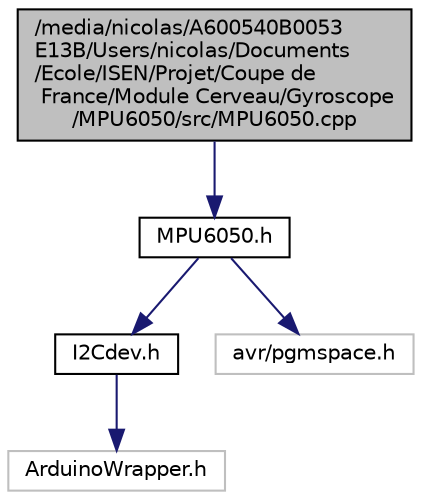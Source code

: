 digraph "/media/nicolas/A600540B0053E13B/Users/nicolas/Documents/Ecole/ISEN/Projet/Coupe de France/Module Cerveau/Gyroscope/MPU6050/src/MPU6050.cpp"
{
  edge [fontname="Helvetica",fontsize="10",labelfontname="Helvetica",labelfontsize="10"];
  node [fontname="Helvetica",fontsize="10",shape=record];
  Node1 [label="/media/nicolas/A600540B0053\lE13B/Users/nicolas/Documents\l/Ecole/ISEN/Projet/Coupe de\l France/Module Cerveau/Gyroscope\l/MPU6050/src/MPU6050.cpp",height=0.2,width=0.4,color="black", fillcolor="grey75", style="filled" fontcolor="black"];
  Node1 -> Node2 [color="midnightblue",fontsize="10",style="solid",fontname="Helvetica"];
  Node2 [label="MPU6050.h",height=0.2,width=0.4,color="black", fillcolor="white", style="filled",URL="$_gyroscope_2_m_p_u6050_2src_2_m_p_u6050_8h.html"];
  Node2 -> Node3 [color="midnightblue",fontsize="10",style="solid",fontname="Helvetica"];
  Node3 [label="I2Cdev.h",height=0.2,width=0.4,color="black", fillcolor="white", style="filled",URL="$_gyroscope_2_m_p_u6050_2src_2_i2_cdev_8h.html"];
  Node3 -> Node4 [color="midnightblue",fontsize="10",style="solid",fontname="Helvetica"];
  Node4 [label="ArduinoWrapper.h",height=0.2,width=0.4,color="grey75", fillcolor="white", style="filled"];
  Node2 -> Node5 [color="midnightblue",fontsize="10",style="solid",fontname="Helvetica"];
  Node5 [label="avr/pgmspace.h",height=0.2,width=0.4,color="grey75", fillcolor="white", style="filled"];
}
